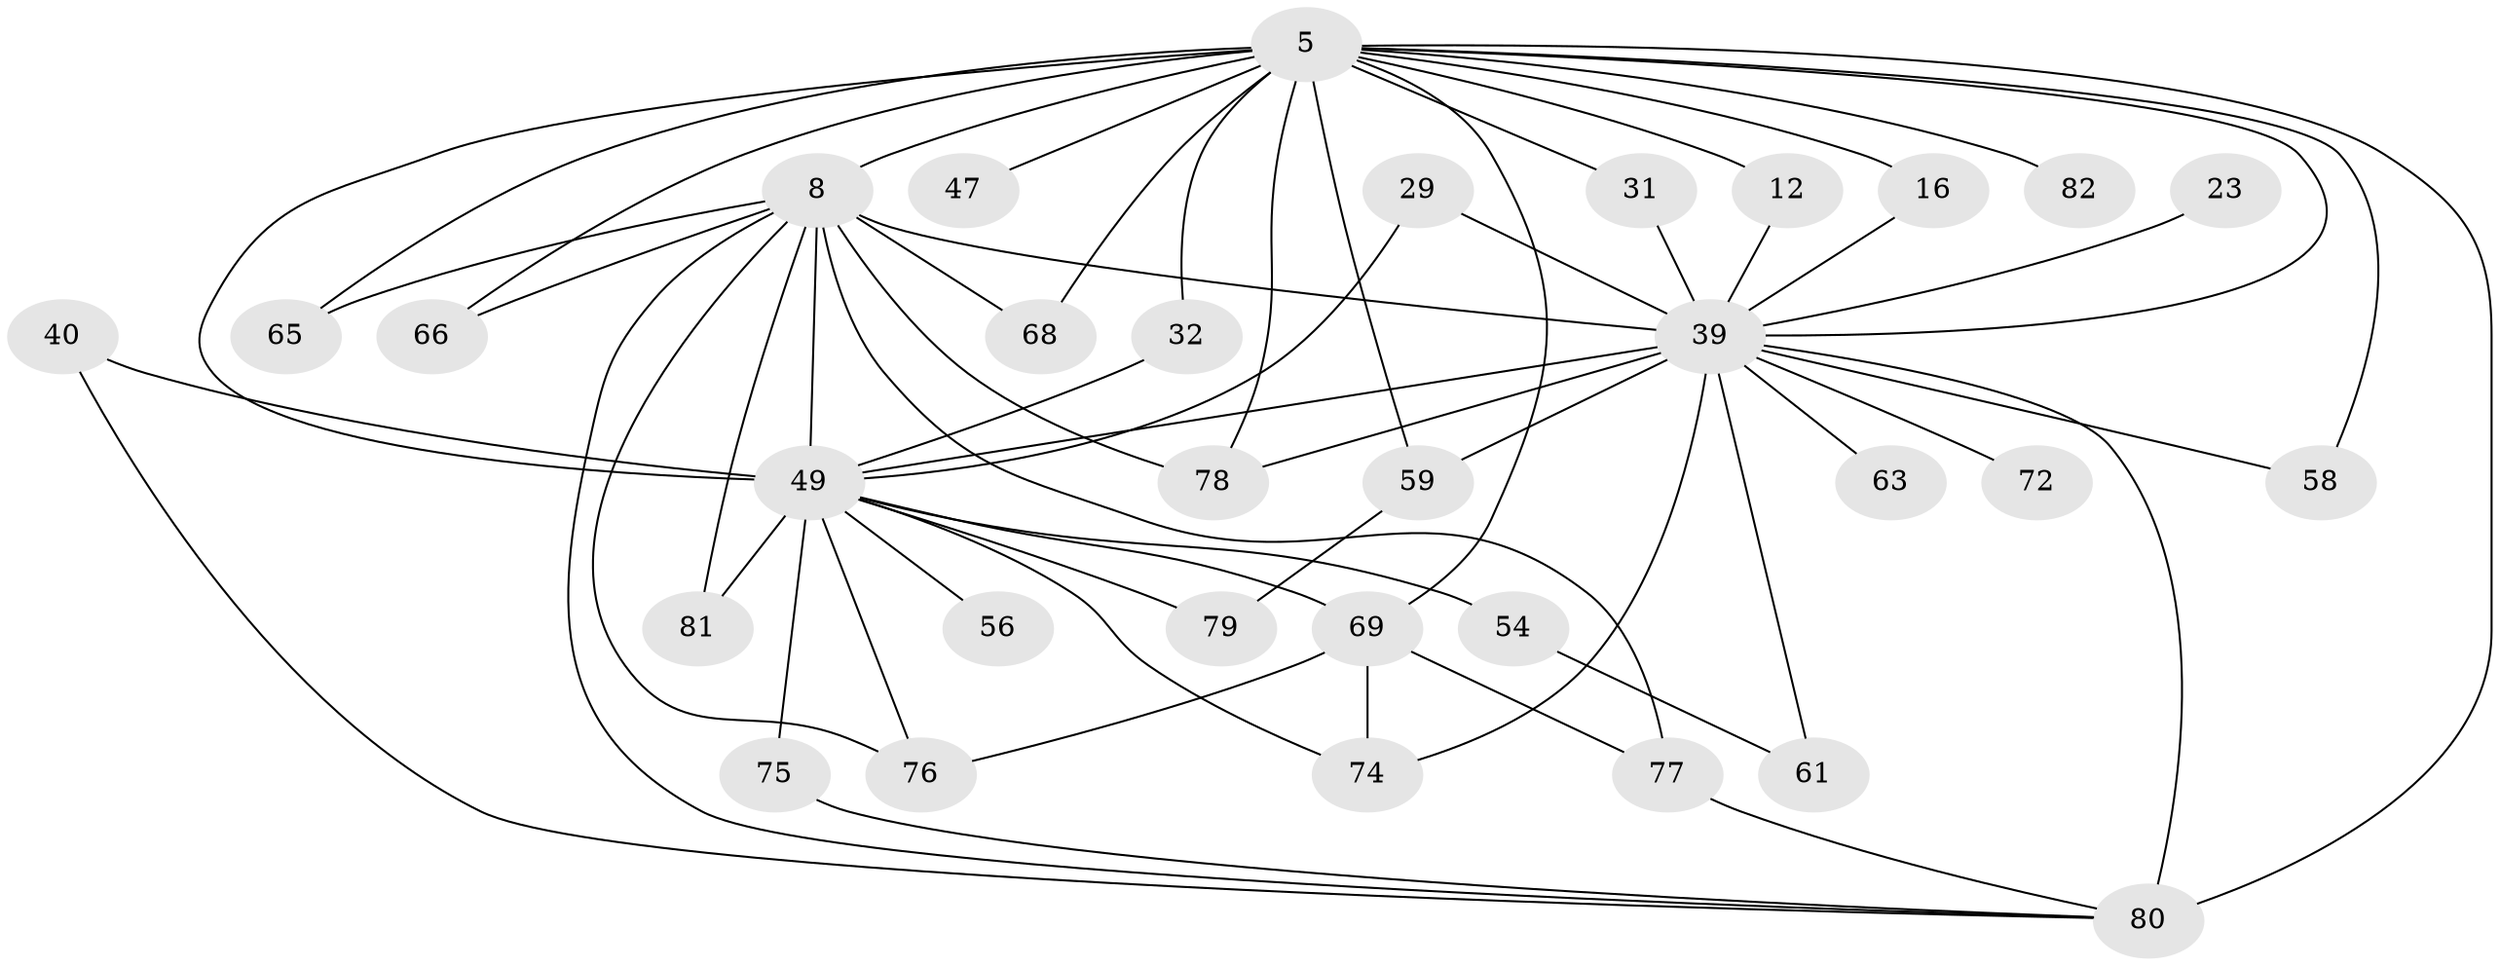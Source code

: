 // original degree distribution, {17: 0.036585365853658534, 19: 0.024390243902439025, 21: 0.012195121951219513, 22: 0.012195121951219513, 15: 0.012195121951219513, 23: 0.012195121951219513, 12: 0.012195121951219513, 4: 0.12195121951219512, 2: 0.5365853658536586, 3: 0.15853658536585366, 6: 0.04878048780487805, 5: 0.012195121951219513}
// Generated by graph-tools (version 1.1) at 2025/48/03/04/25 21:48:33]
// undirected, 32 vertices, 60 edges
graph export_dot {
graph [start="1"]
  node [color=gray90,style=filled];
  5 [super="+3"];
  8 [super="+7"];
  12;
  16;
  23;
  29;
  31;
  32;
  39 [super="+36+9"];
  40;
  47;
  49 [super="+46+43+10"];
  54;
  56 [super="+48"];
  58;
  59 [super="+27+28+19+37"];
  61 [super="+13+53"];
  63;
  65;
  66;
  68;
  69 [super="+57+60"];
  72;
  74 [super="+14+62+11"];
  75;
  76 [super="+42+71"];
  77 [super="+50"];
  78 [super="+67"];
  79;
  80 [super="+17+41+30+73"];
  81 [super="+26+34"];
  82;
  5 -- 8 [weight=6];
  5 -- 12;
  5 -- 16;
  5 -- 31;
  5 -- 59 [weight=3];
  5 -- 65;
  5 -- 80 [weight=5];
  5 -- 66;
  5 -- 68;
  5 -- 69 [weight=8];
  5 -- 78;
  5 -- 82;
  5 -- 32;
  5 -- 47 [weight=2];
  5 -- 58;
  5 -- 39 [weight=6];
  5 -- 49 [weight=11];
  8 -- 49 [weight=8];
  8 -- 66;
  8 -- 68;
  8 -- 65;
  8 -- 39 [weight=5];
  8 -- 77 [weight=3];
  8 -- 81 [weight=2];
  8 -- 76 [weight=2];
  8 -- 78 [weight=2];
  8 -- 80;
  12 -- 39;
  16 -- 39;
  23 -- 39 [weight=2];
  29 -- 39;
  29 -- 49;
  31 -- 39;
  32 -- 49;
  39 -- 72 [weight=2];
  39 -- 74 [weight=3];
  39 -- 80 [weight=3];
  39 -- 58;
  39 -- 61 [weight=3];
  39 -- 63;
  39 -- 59 [weight=2];
  39 -- 78;
  39 -- 49 [weight=7];
  40 -- 49 [weight=2];
  40 -- 80;
  49 -- 79;
  49 -- 69;
  49 -- 74 [weight=3];
  49 -- 75;
  49 -- 76;
  49 -- 81 [weight=3];
  49 -- 54;
  49 -- 56 [weight=2];
  54 -- 61;
  59 -- 79;
  69 -- 76;
  69 -- 77;
  69 -- 74;
  75 -- 80;
  77 -- 80 [weight=2];
}
